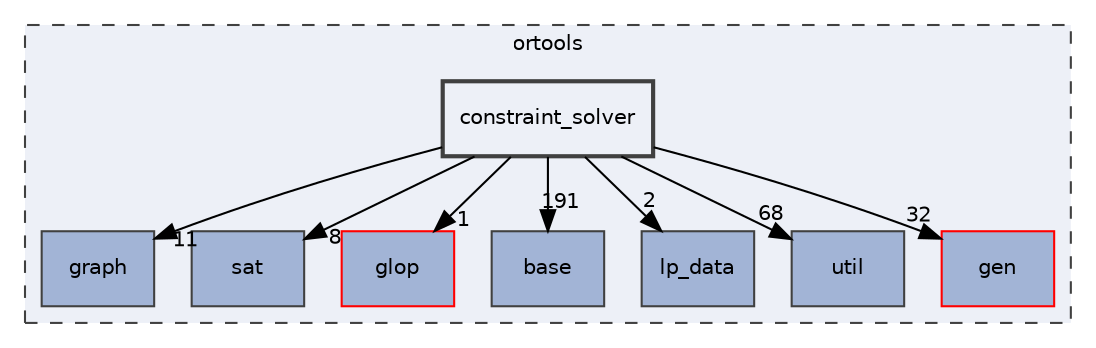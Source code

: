 digraph "constraint_solver"
{
 // LATEX_PDF_SIZE
  edge [fontname="Helvetica",fontsize="10",labelfontname="Helvetica",labelfontsize="10"];
  node [fontname="Helvetica",fontsize="10",shape=record];
  compound=true
  subgraph clusterdir_a7cc1eeded8f693d0da6c729bc88c45a {
    graph [ bgcolor="#edf0f7", pencolor="grey25", style="filled,dashed,", label="ortools", fontname="Helvetica", fontsize="10", URL="dir_a7cc1eeded8f693d0da6c729bc88c45a.html"]
  dir_725f3a5915051842f84e3ea508be2a62 [shape=box, label="graph", style="filled,", fillcolor="#a2b4d6", color="grey25", URL="dir_725f3a5915051842f84e3ea508be2a62.html"];
  dir_dddac007a45022d9da6ea1dee012c3b9 [shape=box, label="sat", style="filled,", fillcolor="#a2b4d6", color="grey25", URL="dir_dddac007a45022d9da6ea1dee012c3b9.html"];
  dir_747248fa8ec2ebcb4d8ad85ced34db0b [shape=box, label="glop", style="filled,", fillcolor="#a2b4d6", color="red", URL="dir_747248fa8ec2ebcb4d8ad85ced34db0b.html"];
  dir_8f9dc966244f4c6e9b2fa0dee1e4ef1a [shape=box, label="base", style="filled,", fillcolor="#a2b4d6", color="grey25", URL="dir_8f9dc966244f4c6e9b2fa0dee1e4ef1a.html"];
  dir_903a7ff076ee7f01be86992fe717fc82 [shape=box, label="lp_data", style="filled,", fillcolor="#a2b4d6", color="grey25", URL="dir_903a7ff076ee7f01be86992fe717fc82.html"];
  dir_a3328a0ea67a2aaa160c2783ffbaa5dc [shape=box, label="util", style="filled,", fillcolor="#a2b4d6", color="grey25", URL="dir_a3328a0ea67a2aaa160c2783ffbaa5dc.html"];
  dir_b2c6d49957bf5d0c7726edb4b829cd4d [shape=box, label="gen", style="filled,", fillcolor="#a2b4d6", color="red", URL="dir_b2c6d49957bf5d0c7726edb4b829cd4d.html"];
  dir_afbb39f66221aac28bbdefd1dca2b2b0 [shape=box, label="constraint_solver", style="filled,bold,", fillcolor="#edf0f7", color="grey25", URL="dir_afbb39f66221aac28bbdefd1dca2b2b0.html"];
  }
  dir_afbb39f66221aac28bbdefd1dca2b2b0->dir_725f3a5915051842f84e3ea508be2a62 [headlabel="11", labeldistance=1.5 headhref="dir_000005_000015.html"];
  dir_afbb39f66221aac28bbdefd1dca2b2b0->dir_747248fa8ec2ebcb4d8ad85ced34db0b [headlabel="1", labeldistance=1.5 headhref="dir_000005_000013.html"];
  dir_afbb39f66221aac28bbdefd1dca2b2b0->dir_8f9dc966244f4c6e9b2fa0dee1e4ef1a [headlabel="191", labeldistance=1.5 headhref="dir_000005_000002.html"];
  dir_afbb39f66221aac28bbdefd1dca2b2b0->dir_903a7ff076ee7f01be86992fe717fc82 [headlabel="2", labeldistance=1.5 headhref="dir_000005_000024.html"];
  dir_afbb39f66221aac28bbdefd1dca2b2b0->dir_a3328a0ea67a2aaa160c2783ffbaa5dc [headlabel="68", labeldistance=1.5 headhref="dir_000005_000040.html"];
  dir_afbb39f66221aac28bbdefd1dca2b2b0->dir_b2c6d49957bf5d0c7726edb4b829cd4d [headlabel="32", labeldistance=1.5 headhref="dir_000005_000011.html"];
  dir_afbb39f66221aac28bbdefd1dca2b2b0->dir_dddac007a45022d9da6ea1dee012c3b9 [headlabel="8", labeldistance=1.5 headhref="dir_000005_000034.html"];
}
